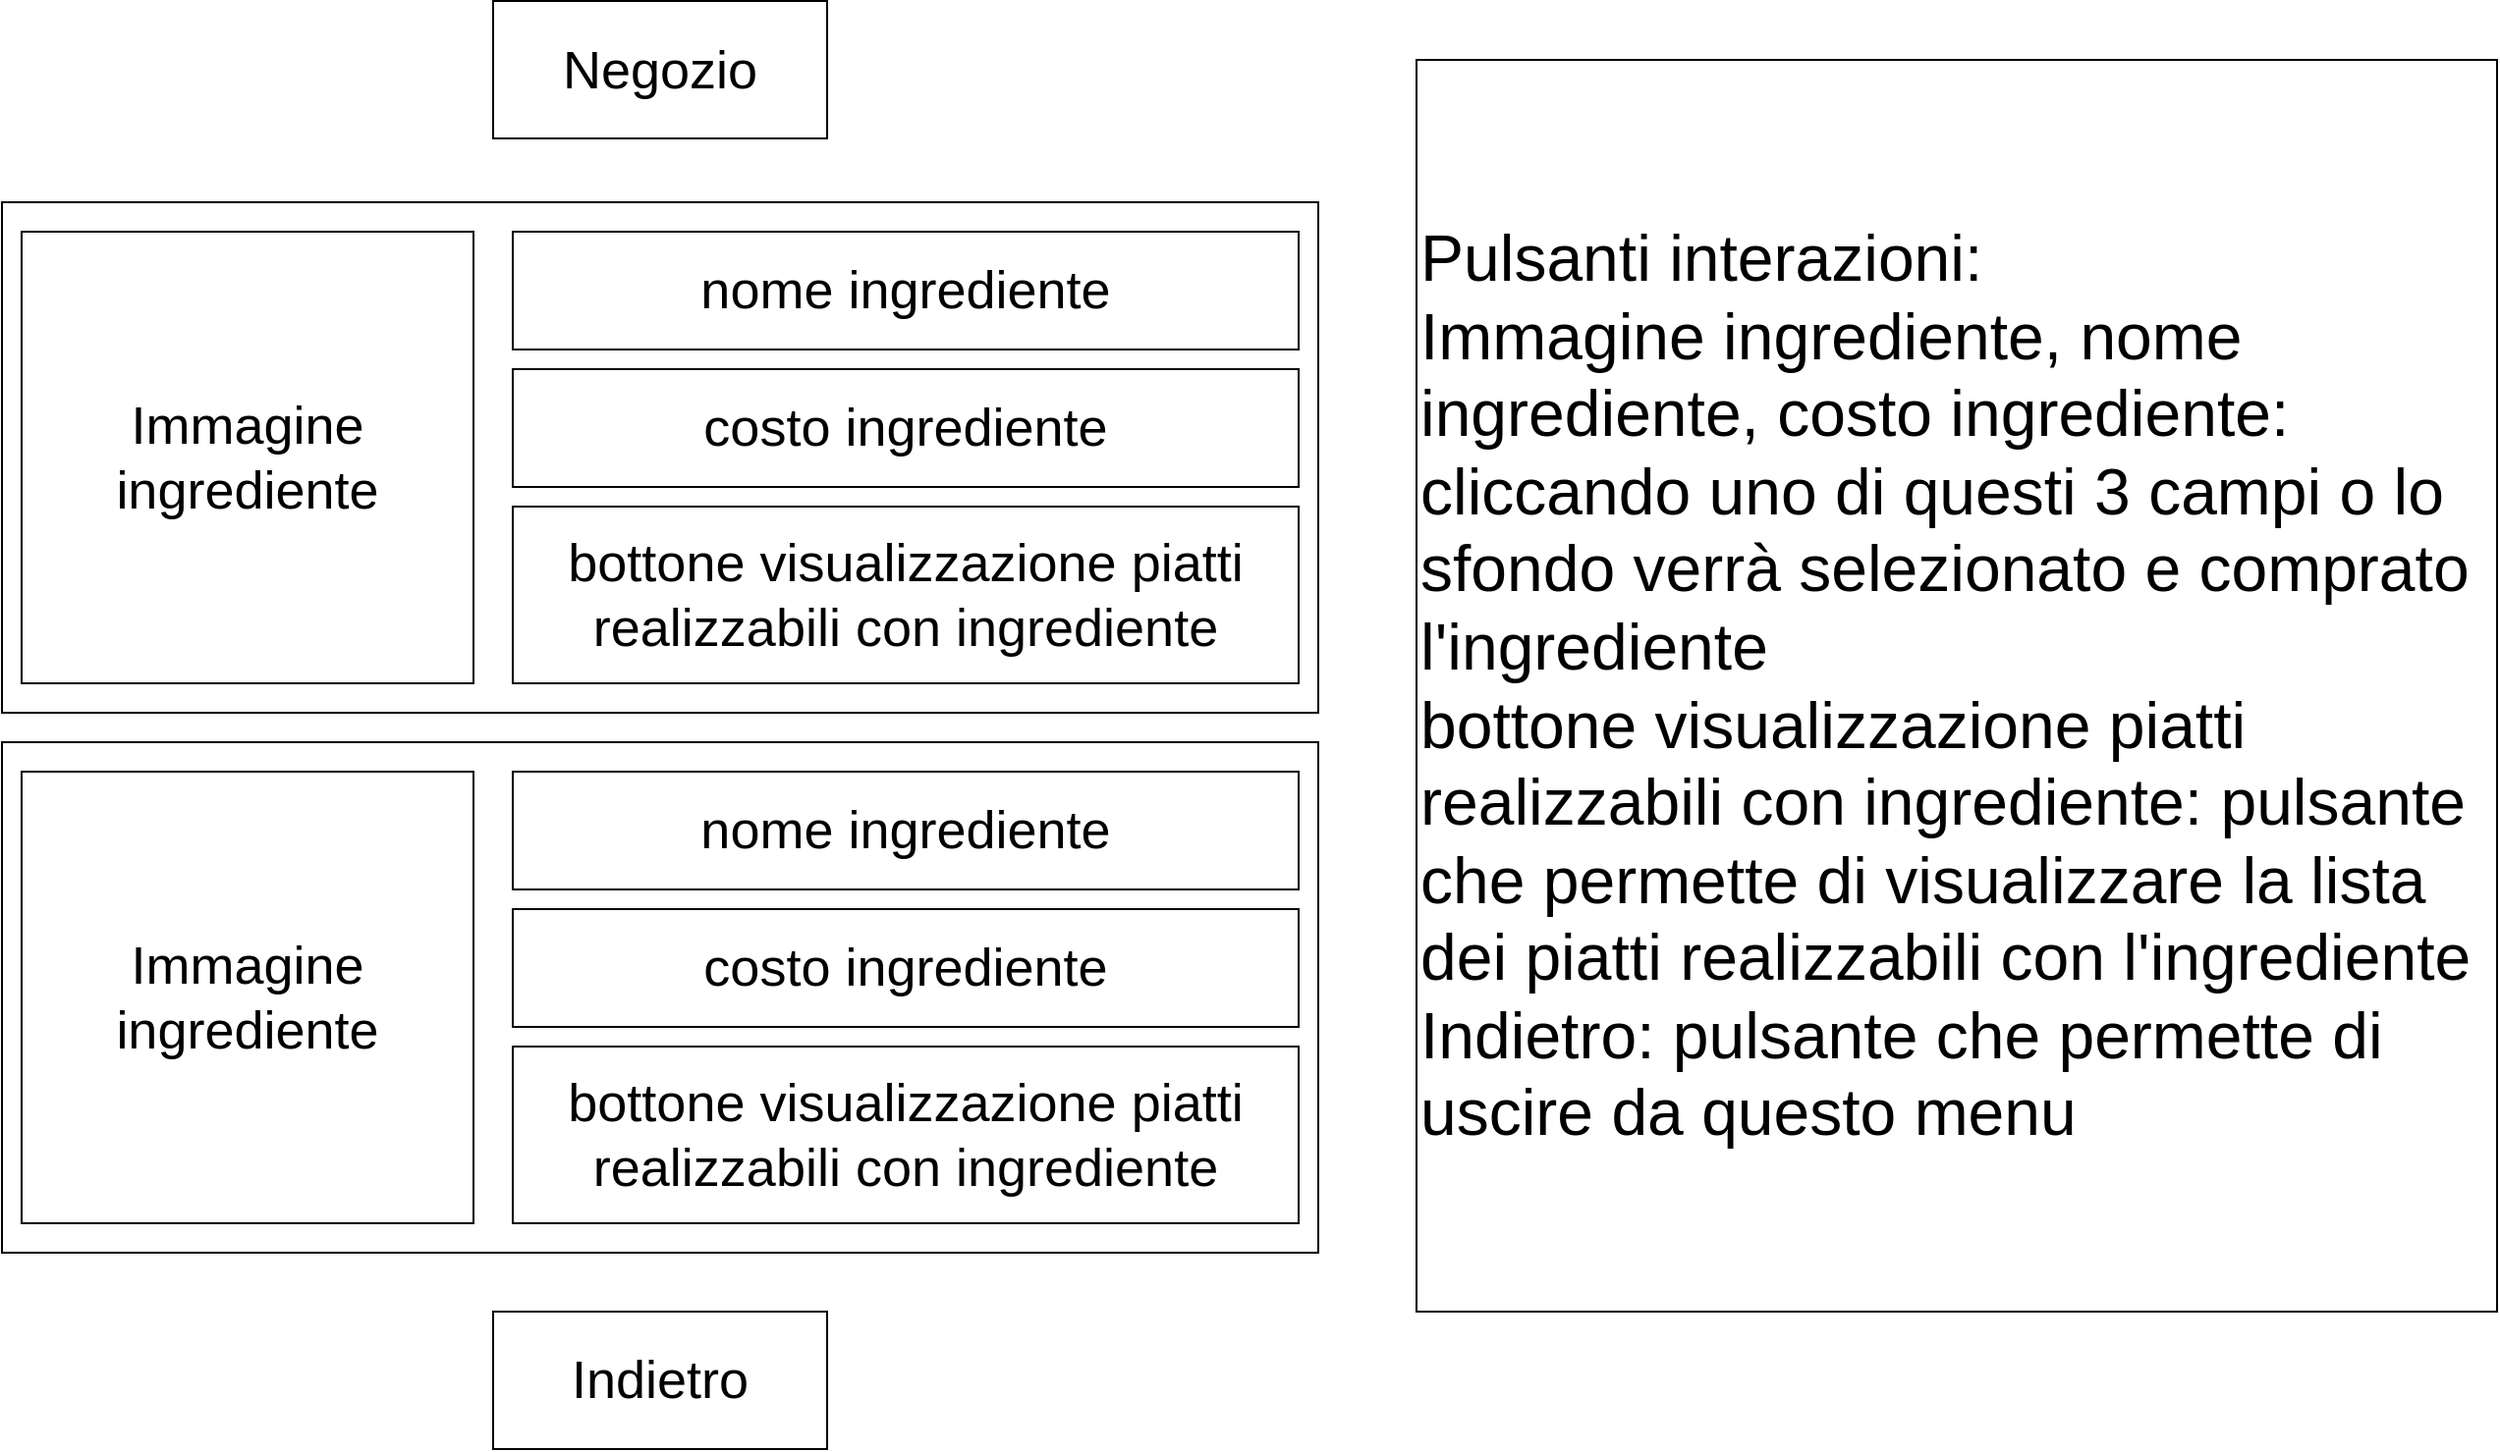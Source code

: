 <mxfile version="18.0.5" type="device"><diagram id="aA4I5rEJxAq8oSttPZhY" name="Page-1"><mxGraphModel dx="2737" dy="889" grid="1" gridSize="10" guides="1" tooltips="1" connect="1" arrows="1" fold="1" page="1" pageScale="1" pageWidth="850" pageHeight="1100" math="0" shadow="0"><root><mxCell id="0"/><mxCell id="1" parent="0"/><mxCell id="Hg9CnbqYS3wwIlNU3SLc-2" value="Negozio" style="rounded=0;whiteSpace=wrap;html=1;fontSize=27;" parent="1" vertex="1"><mxGeometry x="-340" y="132.5" width="170" height="70" as="geometry"/></mxCell><mxCell id="Hg9CnbqYS3wwIlNU3SLc-3" value="&lt;font style=&quot;font-size: 33px;&quot;&gt;Pulsanti interazioni:&lt;br&gt;Immagine ingrediente, nome ingrediente, costo ingrediente: cliccando uno di questi 3 campi o lo sfondo verrà selezionato e comprato l'ingrediente&lt;br&gt;bottone visualizzazione piatti realizzabili con ingrediente: pulsante che permette di visualizzare la lista dei piatti realizzabili con l'ingrediente&lt;br&gt;Indietro: pulsante che permette di uscire da questo menu&lt;br&gt;&lt;/font&gt;" style="rounded=0;whiteSpace=wrap;html=1;fontSize=27;align=left;" parent="1" vertex="1"><mxGeometry x="130" y="162.5" width="550" height="637.5" as="geometry"/></mxCell><mxCell id="Hg9CnbqYS3wwIlNU3SLc-4" value="" style="whiteSpace=wrap;html=1;" parent="1" vertex="1"><mxGeometry x="-590" y="235" width="670" height="260" as="geometry"/></mxCell><mxCell id="Hg9CnbqYS3wwIlNU3SLc-6" value="costo ingrediente" style="rounded=0;whiteSpace=wrap;html=1;fontSize=27;" parent="1" vertex="1"><mxGeometry x="-330" y="320" width="400" height="60" as="geometry"/></mxCell><mxCell id="Hg9CnbqYS3wwIlNU3SLc-7" value="bottone visualizzazione piatti realizzabili con ingrediente" style="rounded=0;whiteSpace=wrap;html=1;fontSize=27;" parent="1" vertex="1"><mxGeometry x="-330" y="390" width="400" height="90" as="geometry"/></mxCell><mxCell id="Hg9CnbqYS3wwIlNU3SLc-8" value="Immagine ingrediente" style="rounded=0;whiteSpace=wrap;html=1;fontSize=27;" parent="1" vertex="1"><mxGeometry x="-580" y="250" width="230" height="230" as="geometry"/></mxCell><mxCell id="Hg9CnbqYS3wwIlNU3SLc-9" value="nome ingrediente" style="rounded=0;whiteSpace=wrap;html=1;fontSize=27;" parent="1" vertex="1"><mxGeometry x="-330" y="250" width="400" height="60" as="geometry"/></mxCell><mxCell id="Hg9CnbqYS3wwIlNU3SLc-19" value="" style="whiteSpace=wrap;html=1;" parent="1" vertex="1"><mxGeometry x="-590" y="510" width="670" height="260" as="geometry"/></mxCell><mxCell id="Hg9CnbqYS3wwIlNU3SLc-20" value="costo ingrediente" style="rounded=0;whiteSpace=wrap;html=1;fontSize=27;" parent="1" vertex="1"><mxGeometry x="-330" y="595" width="400" height="60" as="geometry"/></mxCell><mxCell id="Hg9CnbqYS3wwIlNU3SLc-21" value="bottone visualizzazione piatti realizzabili con ingrediente" style="rounded=0;whiteSpace=wrap;html=1;fontSize=27;" parent="1" vertex="1"><mxGeometry x="-330" y="665" width="400" height="90" as="geometry"/></mxCell><mxCell id="Hg9CnbqYS3wwIlNU3SLc-22" value="Immagine ingrediente" style="rounded=0;whiteSpace=wrap;html=1;fontSize=27;" parent="1" vertex="1"><mxGeometry x="-580" y="525" width="230" height="230" as="geometry"/></mxCell><mxCell id="Hg9CnbqYS3wwIlNU3SLc-23" value="nome ingrediente" style="rounded=0;whiteSpace=wrap;html=1;fontSize=27;" parent="1" vertex="1"><mxGeometry x="-330" y="525" width="400" height="60" as="geometry"/></mxCell><mxCell id="Hg9CnbqYS3wwIlNU3SLc-24" value="Indietro" style="rounded=0;whiteSpace=wrap;html=1;fontSize=27;" parent="1" vertex="1"><mxGeometry x="-340" y="800" width="170" height="70" as="geometry"/></mxCell></root></mxGraphModel></diagram></mxfile>
